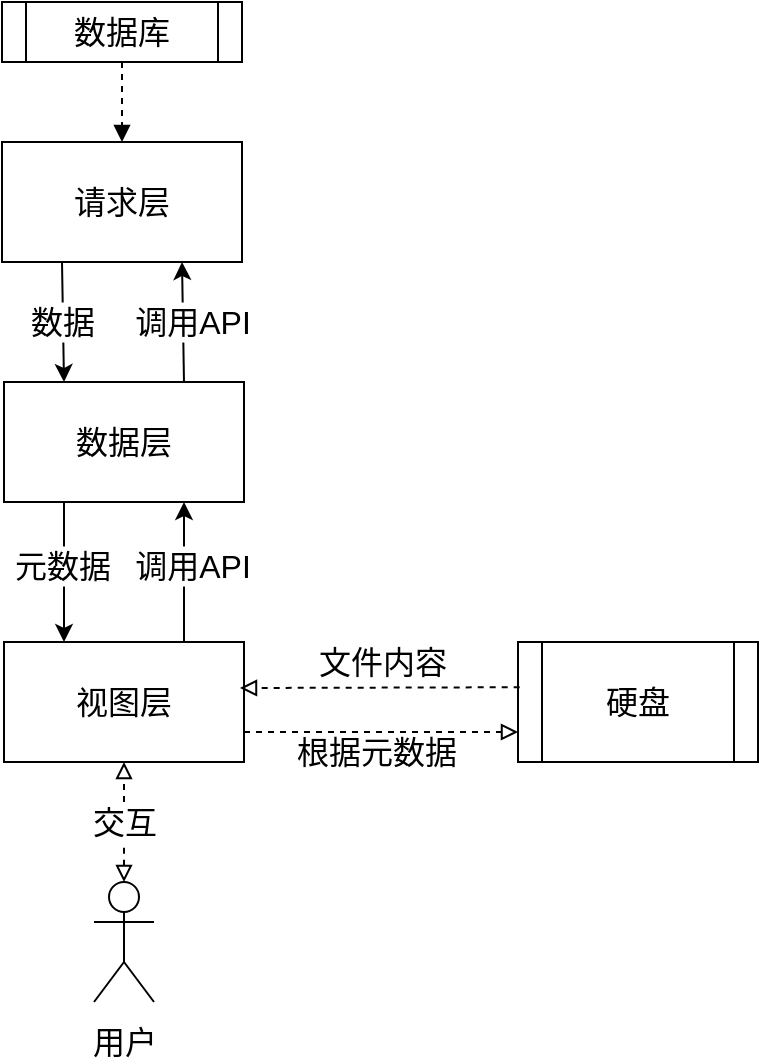 <mxfile>
    <diagram id="3BmnB01BhGxOov4BkFDs" name="第 1 页">
        <mxGraphModel dx="968" dy="424" grid="0" gridSize="10" guides="1" tooltips="1" connect="1" arrows="1" fold="1" page="1" pageScale="1" pageWidth="1654" pageHeight="1169" background="#ffffff" math="0" shadow="0">
            <root>
                <mxCell id="0"/>
                <mxCell id="1" parent="0"/>
                <mxCell id="7" style="edgeStyle=none;html=1;exitX=0.25;exitY=1;exitDx=0;exitDy=0;entryX=0.25;entryY=0;entryDx=0;entryDy=0;fontSize=16;fontColor=#000000;fillColor=none;strokeColor=#000000;" edge="1" parent="1" source="2" target="3">
                    <mxGeometry relative="1" as="geometry"/>
                </mxCell>
                <mxCell id="2" value="&lt;font style=&quot;font-size: 16px&quot;&gt;请求层&lt;/font&gt;" style="rounded=0;whiteSpace=wrap;html=1;fillColor=none;strokeColor=#000000;fontColor=#000000;" vertex="1" parent="1">
                    <mxGeometry x="360" y="140" width="120" height="60" as="geometry"/>
                </mxCell>
                <mxCell id="8" value="" style="edgeStyle=none;exitX=0.75;exitY=0;exitDx=0;exitDy=0;entryX=0.75;entryY=1;entryDx=0;entryDy=0;fontSize=16;fontColor=#000000;fillColor=none;strokeColor=#000000;" edge="1" parent="1" source="3" target="2">
                    <mxGeometry relative="1" as="geometry"/>
                </mxCell>
                <mxCell id="9" style="edgeStyle=none;html=1;exitX=0.25;exitY=1;exitDx=0;exitDy=0;entryX=0.25;entryY=0;entryDx=0;entryDy=0;fontSize=16;fontColor=#000000;fillColor=none;strokeColor=#000000;" edge="1" parent="1" source="3" target="4">
                    <mxGeometry relative="1" as="geometry"/>
                </mxCell>
                <mxCell id="3" value="&lt;font style=&quot;font-size: 16px&quot;&gt;数据层&lt;/font&gt;" style="rounded=0;whiteSpace=wrap;html=1;fillColor=none;strokeColor=#000000;fontColor=#000000;" vertex="1" parent="1">
                    <mxGeometry x="361" y="260" width="120" height="60" as="geometry"/>
                </mxCell>
                <mxCell id="10" style="edgeStyle=none;html=1;exitX=0.75;exitY=0;exitDx=0;exitDy=0;entryX=0.75;entryY=1;entryDx=0;entryDy=0;fontSize=16;fontColor=#000000;fillColor=none;strokeColor=#000000;" edge="1" parent="1" source="4" target="3">
                    <mxGeometry relative="1" as="geometry"/>
                </mxCell>
                <mxCell id="32" style="edgeStyle=none;html=0;exitX=1;exitY=0.75;exitDx=0;exitDy=0;entryX=0;entryY=0.75;entryDx=0;entryDy=0;dashed=1;fontSize=16;fontColor=#000000;startArrow=none;startFill=0;endArrow=block;endFill=0;strokeColor=#000000;elbow=vertical;" edge="1" parent="1" source="4" target="18">
                    <mxGeometry relative="1" as="geometry"/>
                </mxCell>
                <mxCell id="4" value="&lt;font style=&quot;font-size: 16px&quot;&gt;视图层&lt;/font&gt;" style="rounded=0;whiteSpace=wrap;html=1;fillColor=none;strokeColor=#000000;fontColor=#000000;" vertex="1" parent="1">
                    <mxGeometry x="361" y="390" width="120" height="60" as="geometry"/>
                </mxCell>
                <mxCell id="13" style="edgeStyle=none;html=1;exitX=0.5;exitY=1;exitDx=0;exitDy=0;entryX=0.5;entryY=0;entryDx=0;entryDy=0;fontSize=16;dashed=1;endArrow=block;endFill=1;fontColor=#000000;fillColor=none;strokeColor=#000000;" edge="1" parent="1" source="11" target="2">
                    <mxGeometry relative="1" as="geometry"/>
                </mxCell>
                <mxCell id="11" value="数据库" style="shape=process;whiteSpace=wrap;html=1;backgroundOutline=1;fontSize=16;fillColor=none;strokeColor=#000000;fontColor=#000000;" vertex="1" parent="1">
                    <mxGeometry x="360" y="70" width="120" height="30" as="geometry"/>
                </mxCell>
                <mxCell id="15" value="数据" style="text;html=1;resizable=0;autosize=1;align=center;verticalAlign=middle;points=[];rounded=0;fontSize=16;fillColor=#FFFFFF;strokeColor=none;fontColor=#000000;strokeWidth=0;" vertex="1" parent="1">
                    <mxGeometry x="365" y="220" width="50" height="20" as="geometry"/>
                </mxCell>
                <mxCell id="17" value="元数据" style="text;html=1;resizable=0;autosize=1;align=center;verticalAlign=middle;points=[];rounded=0;fontSize=16;fillColor=#FFFFFF;strokeColor=none;fontColor=#000000;strokeWidth=0;" vertex="1" parent="1">
                    <mxGeometry x="360" y="342" width="60" height="20" as="geometry"/>
                </mxCell>
                <mxCell id="19" style="edgeStyle=none;html=0;exitX=0.007;exitY=0.377;exitDx=0;exitDy=0;dashed=1;fontSize=16;endArrow=block;endFill=0;fontColor=#000000;fillColor=none;strokeColor=#000000;exitPerimeter=0;" edge="1" parent="1" source="18">
                    <mxGeometry relative="1" as="geometry">
                        <mxPoint x="479" y="413" as="targetPoint"/>
                    </mxGeometry>
                </mxCell>
                <mxCell id="18" value="硬盘" style="shape=process;whiteSpace=wrap;html=1;backgroundOutline=1;fontSize=16;fillColor=none;strokeColor=#000000;fontColor=#000000;" vertex="1" parent="1">
                    <mxGeometry x="618" y="390" width="120" height="60" as="geometry"/>
                </mxCell>
                <mxCell id="20" value="文件内容" style="text;html=1;resizable=0;autosize=1;align=center;verticalAlign=middle;points=[];rounded=0;fontSize=16;fillColor=none;strokeColor=none;fontColor=#000000;strokeWidth=0;" vertex="1" parent="1">
                    <mxGeometry x="510" y="390" width="80" height="20" as="geometry"/>
                </mxCell>
                <mxCell id="21" value="Actor" style="shape=umlActor;verticalLabelPosition=bottom;verticalAlign=top;html=1;outlineConnect=0;fontSize=16;fontStyle=0;textOpacity=0;fillColor=none;strokeColor=#000000;fontColor=#000000;" vertex="1" parent="1">
                    <mxGeometry x="406" y="510" width="30" height="60" as="geometry"/>
                </mxCell>
                <mxCell id="29" value="用户" style="text;html=1;resizable=0;autosize=1;align=center;verticalAlign=middle;points=[];rounded=0;fontSize=16;fillColor=none;strokeColor=none;fontColor=#000000;strokeWidth=0;" vertex="1" parent="1">
                    <mxGeometry x="396" y="580" width="50" height="20" as="geometry"/>
                </mxCell>
                <mxCell id="31" value="" style="endArrow=block;startArrow=none;html=1;dashed=1;fontSize=16;elbow=vertical;startFill=0;endFill=0;fontColor=#000000;fillColor=none;strokeColor=#000000;" edge="1" parent="1" source="30">
                    <mxGeometry width="50" height="50" relative="1" as="geometry">
                        <mxPoint x="371" y="500" as="sourcePoint"/>
                        <mxPoint x="421" y="450" as="targetPoint"/>
                    </mxGeometry>
                </mxCell>
                <mxCell id="30" value="交互" style="text;html=1;resizable=0;autosize=1;align=center;verticalAlign=middle;points=[];rounded=0;fontSize=16;fillColor=#FFFFFF;strokeColor=none;fontColor=#000000;strokeWidth=0;" vertex="1" parent="1">
                    <mxGeometry x="396" y="470" width="50" height="20" as="geometry"/>
                </mxCell>
                <mxCell id="34" value="" style="endArrow=none;startArrow=block;html=1;dashed=1;fontSize=16;elbow=vertical;startFill=0;endFill=0;fontColor=#000000;fillColor=none;strokeColor=#000000;" edge="1" parent="1" source="21" target="30">
                    <mxGeometry width="50" height="50" relative="1" as="geometry">
                        <mxPoint x="421" y="510" as="sourcePoint"/>
                        <mxPoint x="421" y="450" as="targetPoint"/>
                    </mxGeometry>
                </mxCell>
                <mxCell id="33" value="根据元数据" style="text;html=1;resizable=0;autosize=1;align=center;verticalAlign=middle;points=[];rounded=0;fontSize=16;fillColor=none;strokeColor=none;fontColor=#000000;strokeWidth=0;" vertex="1" parent="1">
                    <mxGeometry x="502" y="433" width="90" height="23" as="geometry"/>
                </mxCell>
                <mxCell id="16" value="调用API" style="text;html=1;resizable=0;autosize=1;align=center;verticalAlign=middle;points=[];rounded=0;fontSize=16;fillColor=#FFFFFF;strokeColor=none;fontColor=#000000;strokeWidth=0;" vertex="1" parent="1">
                    <mxGeometry x="420" y="342" width="70" height="20" as="geometry"/>
                </mxCell>
                <mxCell id="36" value="调用API" style="text;html=1;resizable=0;autosize=1;align=center;verticalAlign=middle;points=[];rounded=0;fontSize=16;fillColor=#FFFFFF;strokeColor=none;fontColor=#000000;strokeWidth=0;" vertex="1" parent="1">
                    <mxGeometry x="420" y="220" width="70" height="20" as="geometry"/>
                </mxCell>
            </root>
        </mxGraphModel>
    </diagram>
</mxfile>